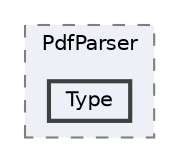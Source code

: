 digraph "plugins/learndash-certificate-builder/vendor/setasign/fpdi/src/PdfParser/Type"
{
 // LATEX_PDF_SIZE
  bgcolor="transparent";
  edge [fontname=Helvetica,fontsize=10,labelfontname=Helvetica,labelfontsize=10];
  node [fontname=Helvetica,fontsize=10,shape=box,height=0.2,width=0.4];
  compound=true
  subgraph clusterdir_281e56f1e178aa28bc649472a47c842a {
    graph [ bgcolor="#edf0f7", pencolor="grey50", label="PdfParser", fontname=Helvetica,fontsize=10 style="filled,dashed", URL="dir_281e56f1e178aa28bc649472a47c842a.html",tooltip=""]
  dir_32d8442f2aa37b987e79a94fa1fe7896 [label="Type", fillcolor="#edf0f7", color="grey25", style="filled,bold", URL="dir_32d8442f2aa37b987e79a94fa1fe7896.html",tooltip=""];
  }
}

